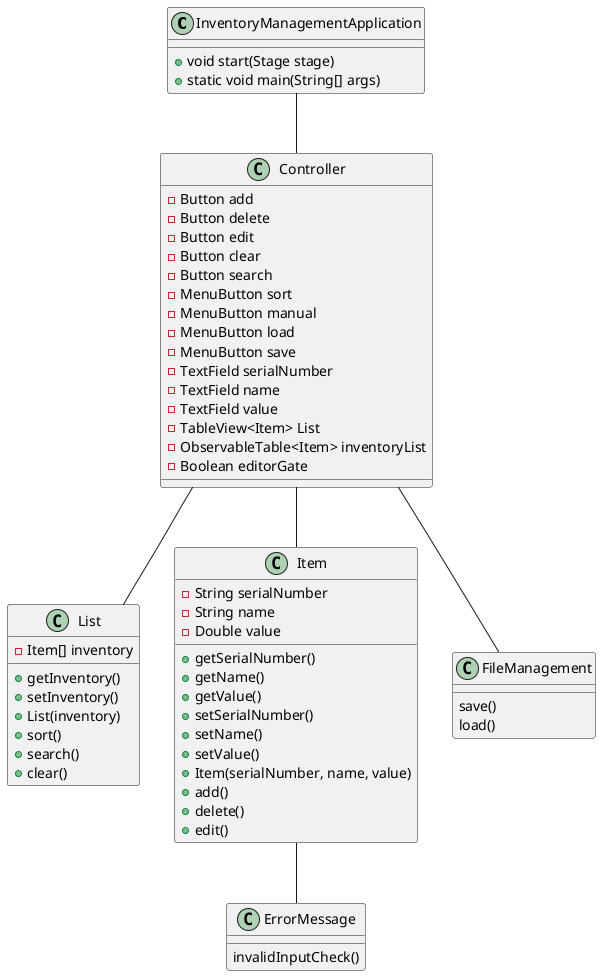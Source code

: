 @startuml
'https://plantuml.com/class-diagram

class InventoryManagementApplication
class Controller
class List
class Item
class ErrorMessage
class FileManagement

InventoryManagementApplication -- Controller
Controller -- List
Controller -- Item
Item -- ErrorMessage
Controller -- FileManagement


class InventoryManagementApplication {
    + void start(Stage stage)
    + static void main(String[] args)
}

class Controller {
    - Button add
    - Button delete
    - Button edit
    - Button clear
    - Button search
    - MenuButton sort
    - MenuButton manual
    - MenuButton load
    - MenuButton save
    - TextField serialNumber
    - TextField name
    - TextField value
    - TableView<Item> List
    - ObservableTable<Item> inventoryList
    - Boolean editorGate

}

class FileManagement {
    save()
    load()
}

class ErrorMessage {
    invalidInputCheck()
}

class List {
    - Item[] inventory
    + getInventory()
    + setInventory()
    + List(inventory)
    + sort()
    + search()
    + clear()
}

class Item {
    - String serialNumber
    - String name
    - Double value
    + getSerialNumber()
    + getName()
    + getValue()
    + setSerialNumber()
    + setName()
    + setValue()
    + Item(serialNumber, name, value)
    + add()
    + delete()
    + edit()
}
@enduml